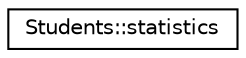 digraph "Graphical Class Hierarchy"
{
 // LATEX_PDF_SIZE
  edge [fontname="Helvetica",fontsize="10",labelfontname="Helvetica",labelfontsize="10"];
  node [fontname="Helvetica",fontsize="10",shape=record];
  rankdir="LR";
  Node0 [label="Students::statistics",height=0.2,width=0.4,color="black", fillcolor="white", style="filled",URL="$class_students_1_1statistics.html",tooltip=" "];
}
